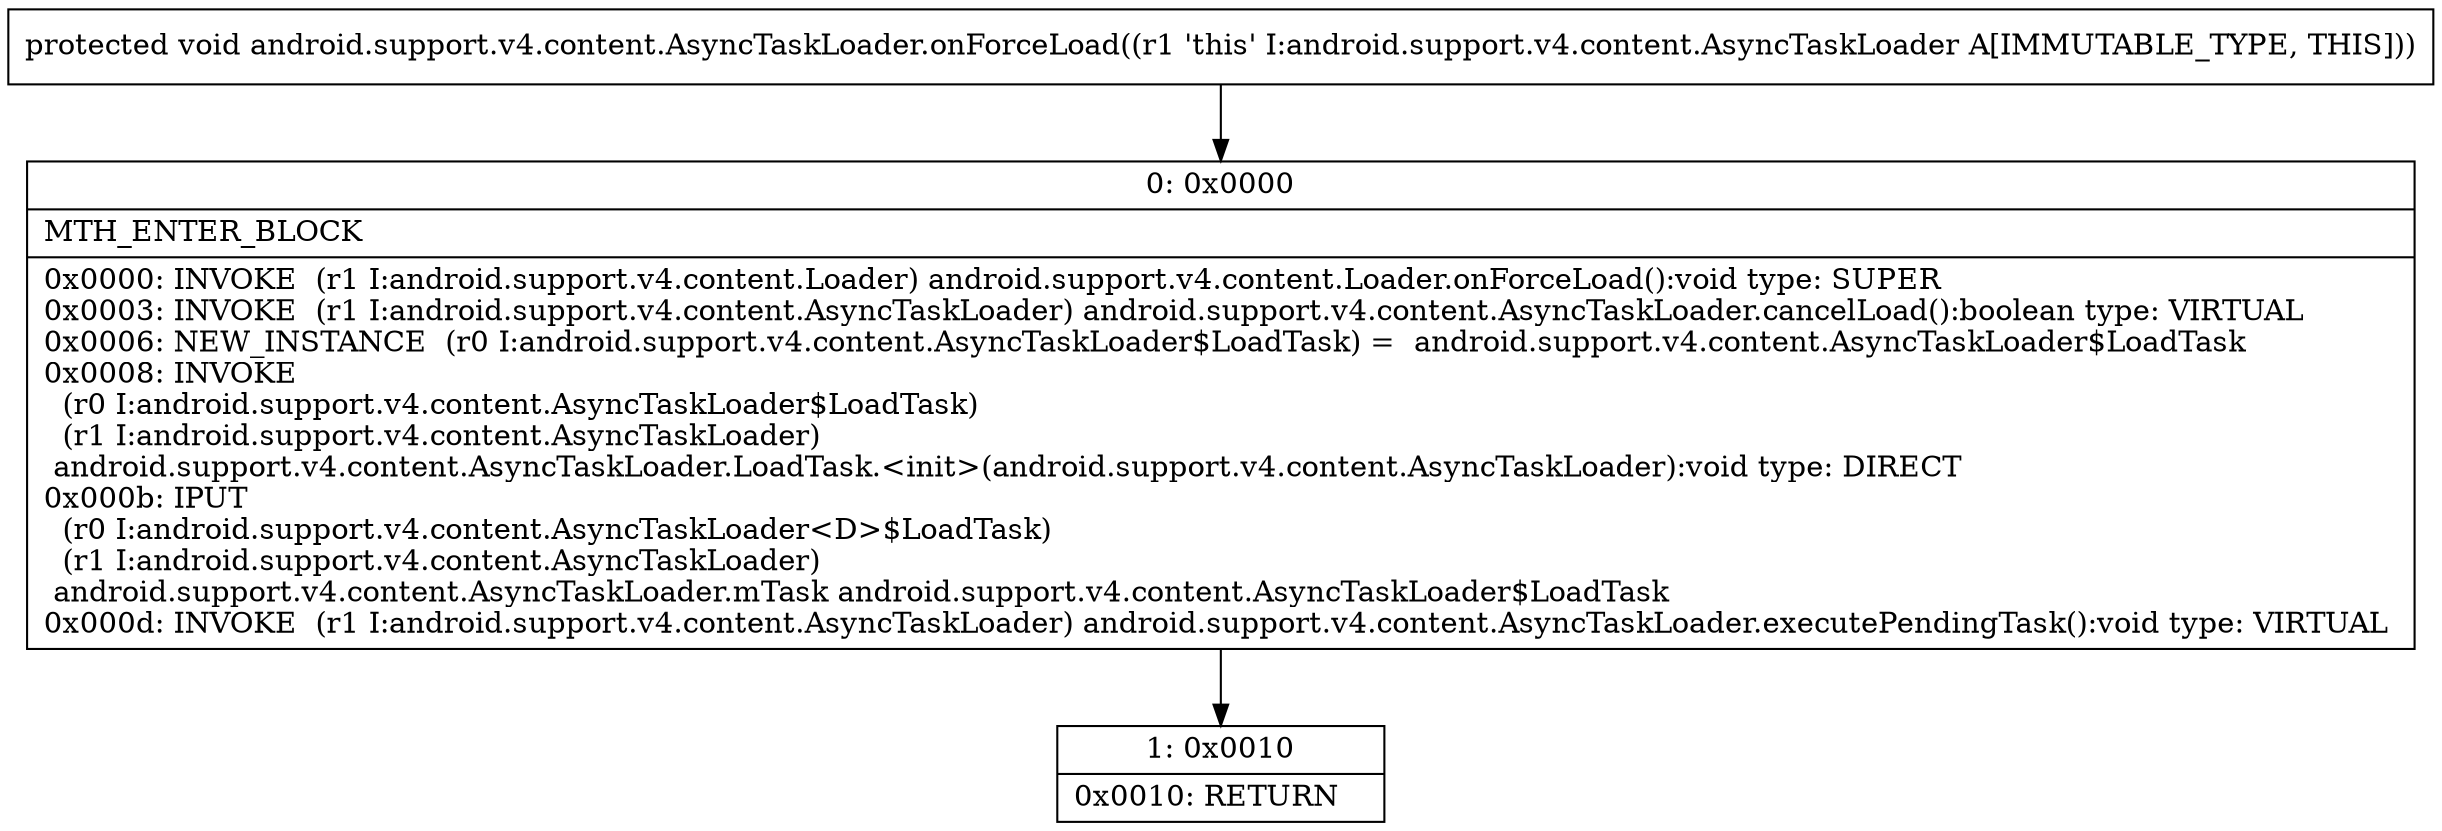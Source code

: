 digraph "CFG forandroid.support.v4.content.AsyncTaskLoader.onForceLoad()V" {
Node_0 [shape=record,label="{0\:\ 0x0000|MTH_ENTER_BLOCK\l|0x0000: INVOKE  (r1 I:android.support.v4.content.Loader) android.support.v4.content.Loader.onForceLoad():void type: SUPER \l0x0003: INVOKE  (r1 I:android.support.v4.content.AsyncTaskLoader) android.support.v4.content.AsyncTaskLoader.cancelLoad():boolean type: VIRTUAL \l0x0006: NEW_INSTANCE  (r0 I:android.support.v4.content.AsyncTaskLoader$LoadTask) =  android.support.v4.content.AsyncTaskLoader$LoadTask \l0x0008: INVOKE  \l  (r0 I:android.support.v4.content.AsyncTaskLoader$LoadTask)\l  (r1 I:android.support.v4.content.AsyncTaskLoader)\l android.support.v4.content.AsyncTaskLoader.LoadTask.\<init\>(android.support.v4.content.AsyncTaskLoader):void type: DIRECT \l0x000b: IPUT  \l  (r0 I:android.support.v4.content.AsyncTaskLoader\<D\>$LoadTask)\l  (r1 I:android.support.v4.content.AsyncTaskLoader)\l android.support.v4.content.AsyncTaskLoader.mTask android.support.v4.content.AsyncTaskLoader$LoadTask \l0x000d: INVOKE  (r1 I:android.support.v4.content.AsyncTaskLoader) android.support.v4.content.AsyncTaskLoader.executePendingTask():void type: VIRTUAL \l}"];
Node_1 [shape=record,label="{1\:\ 0x0010|0x0010: RETURN   \l}"];
MethodNode[shape=record,label="{protected void android.support.v4.content.AsyncTaskLoader.onForceLoad((r1 'this' I:android.support.v4.content.AsyncTaskLoader A[IMMUTABLE_TYPE, THIS])) }"];
MethodNode -> Node_0;
Node_0 -> Node_1;
}

